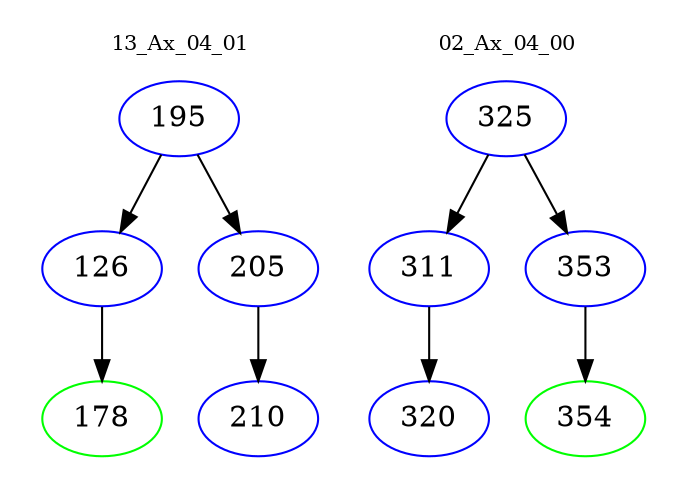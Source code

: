 digraph{
subgraph cluster_0 {
color = white
label = "13_Ax_04_01";
fontsize=10;
T0_195 [label="195", color="blue"]
T0_195 -> T0_126 [color="black"]
T0_126 [label="126", color="blue"]
T0_126 -> T0_178 [color="black"]
T0_178 [label="178", color="green"]
T0_195 -> T0_205 [color="black"]
T0_205 [label="205", color="blue"]
T0_205 -> T0_210 [color="black"]
T0_210 [label="210", color="blue"]
}
subgraph cluster_1 {
color = white
label = "02_Ax_04_00";
fontsize=10;
T1_325 [label="325", color="blue"]
T1_325 -> T1_311 [color="black"]
T1_311 [label="311", color="blue"]
T1_311 -> T1_320 [color="black"]
T1_320 [label="320", color="blue"]
T1_325 -> T1_353 [color="black"]
T1_353 [label="353", color="blue"]
T1_353 -> T1_354 [color="black"]
T1_354 [label="354", color="green"]
}
}
